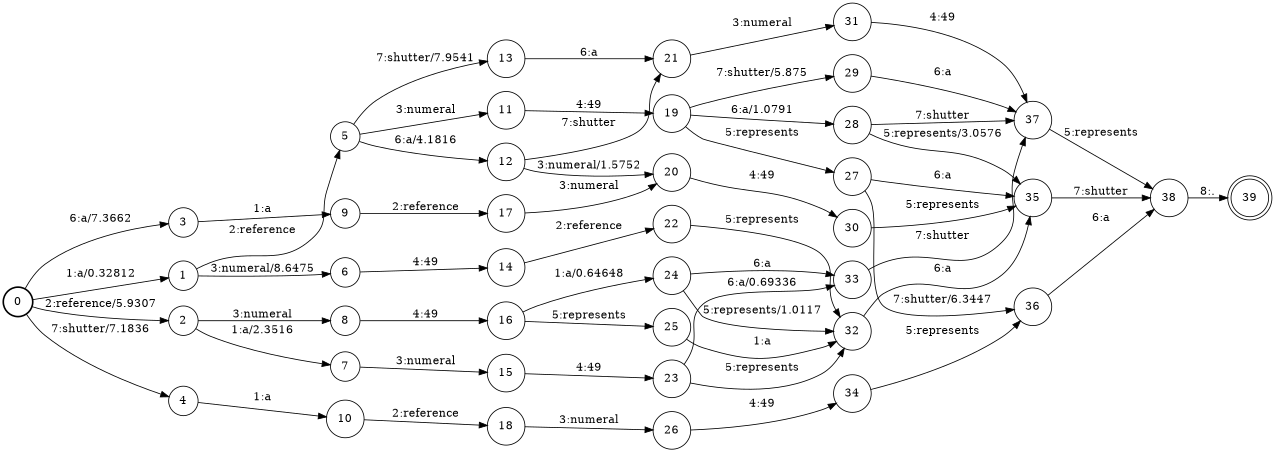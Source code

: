 digraph FST {
rankdir = LR;
size = "8.5,11";
label = "";
center = 1;
orientation = Portrait;
ranksep = "0.4";
nodesep = "0.25";
0 [label = "0", shape = circle, style = bold, fontsize = 14]
	0 -> 1 [label = "1:a/0.32812", fontsize = 14];
	0 -> 3 [label = "6:a/7.3662", fontsize = 14];
	0 -> 2 [label = "2:reference/5.9307", fontsize = 14];
	0 -> 4 [label = "7:shutter/7.1836", fontsize = 14];
1 [label = "1", shape = circle, style = solid, fontsize = 14]
	1 -> 5 [label = "2:reference", fontsize = 14];
	1 -> 6 [label = "3:numeral/8.6475", fontsize = 14];
2 [label = "2", shape = circle, style = solid, fontsize = 14]
	2 -> 7 [label = "1:a/2.3516", fontsize = 14];
	2 -> 8 [label = "3:numeral", fontsize = 14];
3 [label = "3", shape = circle, style = solid, fontsize = 14]
	3 -> 9 [label = "1:a", fontsize = 14];
4 [label = "4", shape = circle, style = solid, fontsize = 14]
	4 -> 10 [label = "1:a", fontsize = 14];
5 [label = "5", shape = circle, style = solid, fontsize = 14]
	5 -> 12 [label = "6:a/4.1816", fontsize = 14];
	5 -> 11 [label = "3:numeral", fontsize = 14];
	5 -> 13 [label = "7:shutter/7.9541", fontsize = 14];
6 [label = "6", shape = circle, style = solid, fontsize = 14]
	6 -> 14 [label = "4:49", fontsize = 14];
7 [label = "7", shape = circle, style = solid, fontsize = 14]
	7 -> 15 [label = "3:numeral", fontsize = 14];
8 [label = "8", shape = circle, style = solid, fontsize = 14]
	8 -> 16 [label = "4:49", fontsize = 14];
9 [label = "9", shape = circle, style = solid, fontsize = 14]
	9 -> 17 [label = "2:reference", fontsize = 14];
10 [label = "10", shape = circle, style = solid, fontsize = 14]
	10 -> 18 [label = "2:reference", fontsize = 14];
11 [label = "11", shape = circle, style = solid, fontsize = 14]
	11 -> 19 [label = "4:49", fontsize = 14];
12 [label = "12", shape = circle, style = solid, fontsize = 14]
	12 -> 20 [label = "3:numeral/1.5752", fontsize = 14];
	12 -> 21 [label = "7:shutter", fontsize = 14];
13 [label = "13", shape = circle, style = solid, fontsize = 14]
	13 -> 21 [label = "6:a", fontsize = 14];
14 [label = "14", shape = circle, style = solid, fontsize = 14]
	14 -> 22 [label = "2:reference", fontsize = 14];
15 [label = "15", shape = circle, style = solid, fontsize = 14]
	15 -> 23 [label = "4:49", fontsize = 14];
16 [label = "16", shape = circle, style = solid, fontsize = 14]
	16 -> 24 [label = "1:a/0.64648", fontsize = 14];
	16 -> 25 [label = "5:represents", fontsize = 14];
17 [label = "17", shape = circle, style = solid, fontsize = 14]
	17 -> 20 [label = "3:numeral", fontsize = 14];
18 [label = "18", shape = circle, style = solid, fontsize = 14]
	18 -> 26 [label = "3:numeral", fontsize = 14];
19 [label = "19", shape = circle, style = solid, fontsize = 14]
	19 -> 28 [label = "6:a/1.0791", fontsize = 14];
	19 -> 27 [label = "5:represents", fontsize = 14];
	19 -> 29 [label = "7:shutter/5.875", fontsize = 14];
20 [label = "20", shape = circle, style = solid, fontsize = 14]
	20 -> 30 [label = "4:49", fontsize = 14];
21 [label = "21", shape = circle, style = solid, fontsize = 14]
	21 -> 31 [label = "3:numeral", fontsize = 14];
22 [label = "22", shape = circle, style = solid, fontsize = 14]
	22 -> 32 [label = "5:represents", fontsize = 14];
23 [label = "23", shape = circle, style = solid, fontsize = 14]
	23 -> 33 [label = "6:a/0.69336", fontsize = 14];
	23 -> 32 [label = "5:represents", fontsize = 14];
24 [label = "24", shape = circle, style = solid, fontsize = 14]
	24 -> 33 [label = "6:a", fontsize = 14];
	24 -> 32 [label = "5:represents/1.0117", fontsize = 14];
25 [label = "25", shape = circle, style = solid, fontsize = 14]
	25 -> 32 [label = "1:a", fontsize = 14];
26 [label = "26", shape = circle, style = solid, fontsize = 14]
	26 -> 34 [label = "4:49", fontsize = 14];
27 [label = "27", shape = circle, style = solid, fontsize = 14]
	27 -> 35 [label = "6:a", fontsize = 14];
	27 -> 36 [label = "7:shutter/6.3447", fontsize = 14];
28 [label = "28", shape = circle, style = solid, fontsize = 14]
	28 -> 35 [label = "5:represents/3.0576", fontsize = 14];
	28 -> 37 [label = "7:shutter", fontsize = 14];
29 [label = "29", shape = circle, style = solid, fontsize = 14]
	29 -> 37 [label = "6:a", fontsize = 14];
30 [label = "30", shape = circle, style = solid, fontsize = 14]
	30 -> 35 [label = "5:represents", fontsize = 14];
31 [label = "31", shape = circle, style = solid, fontsize = 14]
	31 -> 37 [label = "4:49", fontsize = 14];
32 [label = "32", shape = circle, style = solid, fontsize = 14]
	32 -> 35 [label = "6:a", fontsize = 14];
33 [label = "33", shape = circle, style = solid, fontsize = 14]
	33 -> 37 [label = "7:shutter", fontsize = 14];
34 [label = "34", shape = circle, style = solid, fontsize = 14]
	34 -> 36 [label = "5:represents", fontsize = 14];
35 [label = "35", shape = circle, style = solid, fontsize = 14]
	35 -> 38 [label = "7:shutter", fontsize = 14];
36 [label = "36", shape = circle, style = solid, fontsize = 14]
	36 -> 38 [label = "6:a", fontsize = 14];
37 [label = "37", shape = circle, style = solid, fontsize = 14]
	37 -> 38 [label = "5:represents", fontsize = 14];
38 [label = "38", shape = circle, style = solid, fontsize = 14]
	38 -> 39 [label = "8:.", fontsize = 14];
39 [label = "39", shape = doublecircle, style = solid, fontsize = 14]
}
